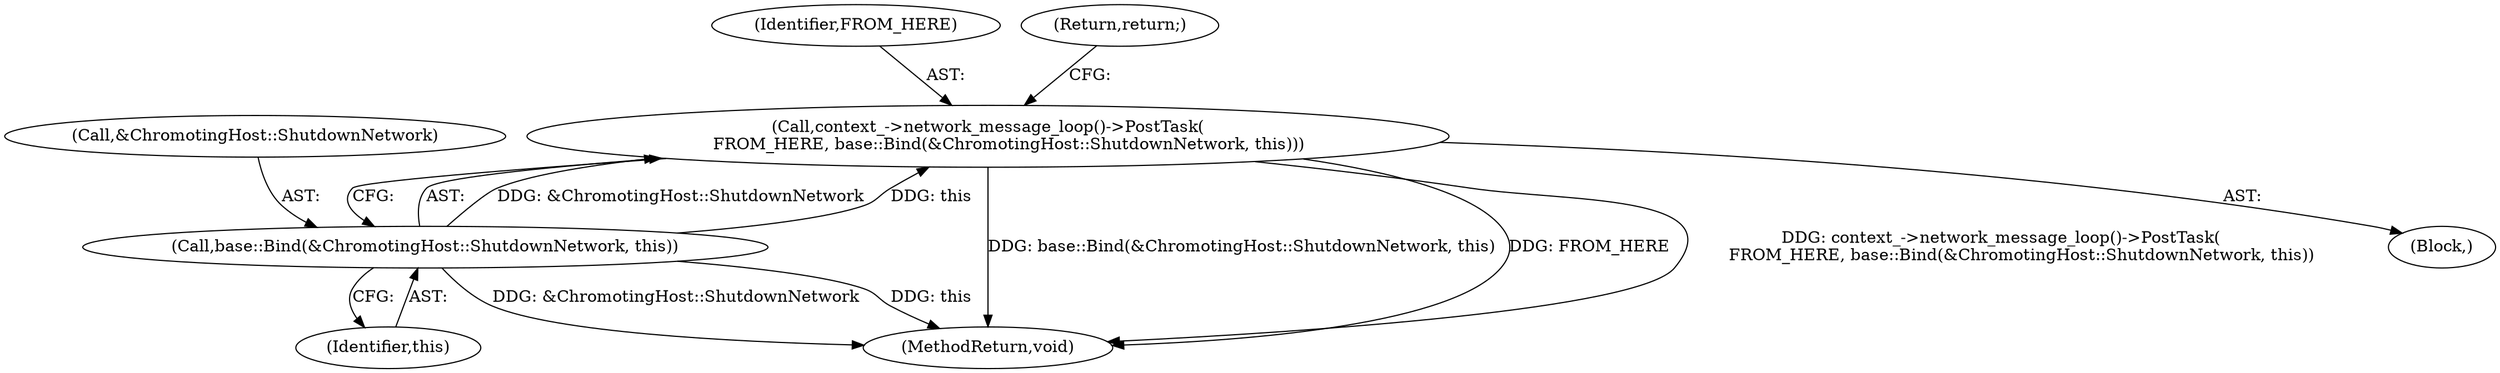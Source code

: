 digraph "1_Chrome_a46bcef82b29d30836a0f26226e3d4aca4fa9612_12@del" {
"1000106" [label="(Call,context_->network_message_loop()->PostTask(\n        FROM_HERE, base::Bind(&ChromotingHost::ShutdownNetwork, this)))"];
"1000108" [label="(Call,base::Bind(&ChromotingHost::ShutdownNetwork, this))"];
"1000105" [label="(Block,)"];
"1000136" [label="(MethodReturn,void)"];
"1000111" [label="(Identifier,this)"];
"1000107" [label="(Identifier,FROM_HERE)"];
"1000106" [label="(Call,context_->network_message_loop()->PostTask(\n        FROM_HERE, base::Bind(&ChromotingHost::ShutdownNetwork, this)))"];
"1000108" [label="(Call,base::Bind(&ChromotingHost::ShutdownNetwork, this))"];
"1000109" [label="(Call,&ChromotingHost::ShutdownNetwork)"];
"1000112" [label="(Return,return;)"];
"1000106" -> "1000105"  [label="AST: "];
"1000106" -> "1000108"  [label="CFG: "];
"1000107" -> "1000106"  [label="AST: "];
"1000108" -> "1000106"  [label="AST: "];
"1000112" -> "1000106"  [label="CFG: "];
"1000106" -> "1000136"  [label="DDG: base::Bind(&ChromotingHost::ShutdownNetwork, this)"];
"1000106" -> "1000136"  [label="DDG: FROM_HERE"];
"1000106" -> "1000136"  [label="DDG: context_->network_message_loop()->PostTask(\n        FROM_HERE, base::Bind(&ChromotingHost::ShutdownNetwork, this))"];
"1000108" -> "1000106"  [label="DDG: &ChromotingHost::ShutdownNetwork"];
"1000108" -> "1000106"  [label="DDG: this"];
"1000108" -> "1000111"  [label="CFG: "];
"1000109" -> "1000108"  [label="AST: "];
"1000111" -> "1000108"  [label="AST: "];
"1000108" -> "1000136"  [label="DDG: this"];
"1000108" -> "1000136"  [label="DDG: &ChromotingHost::ShutdownNetwork"];
}
